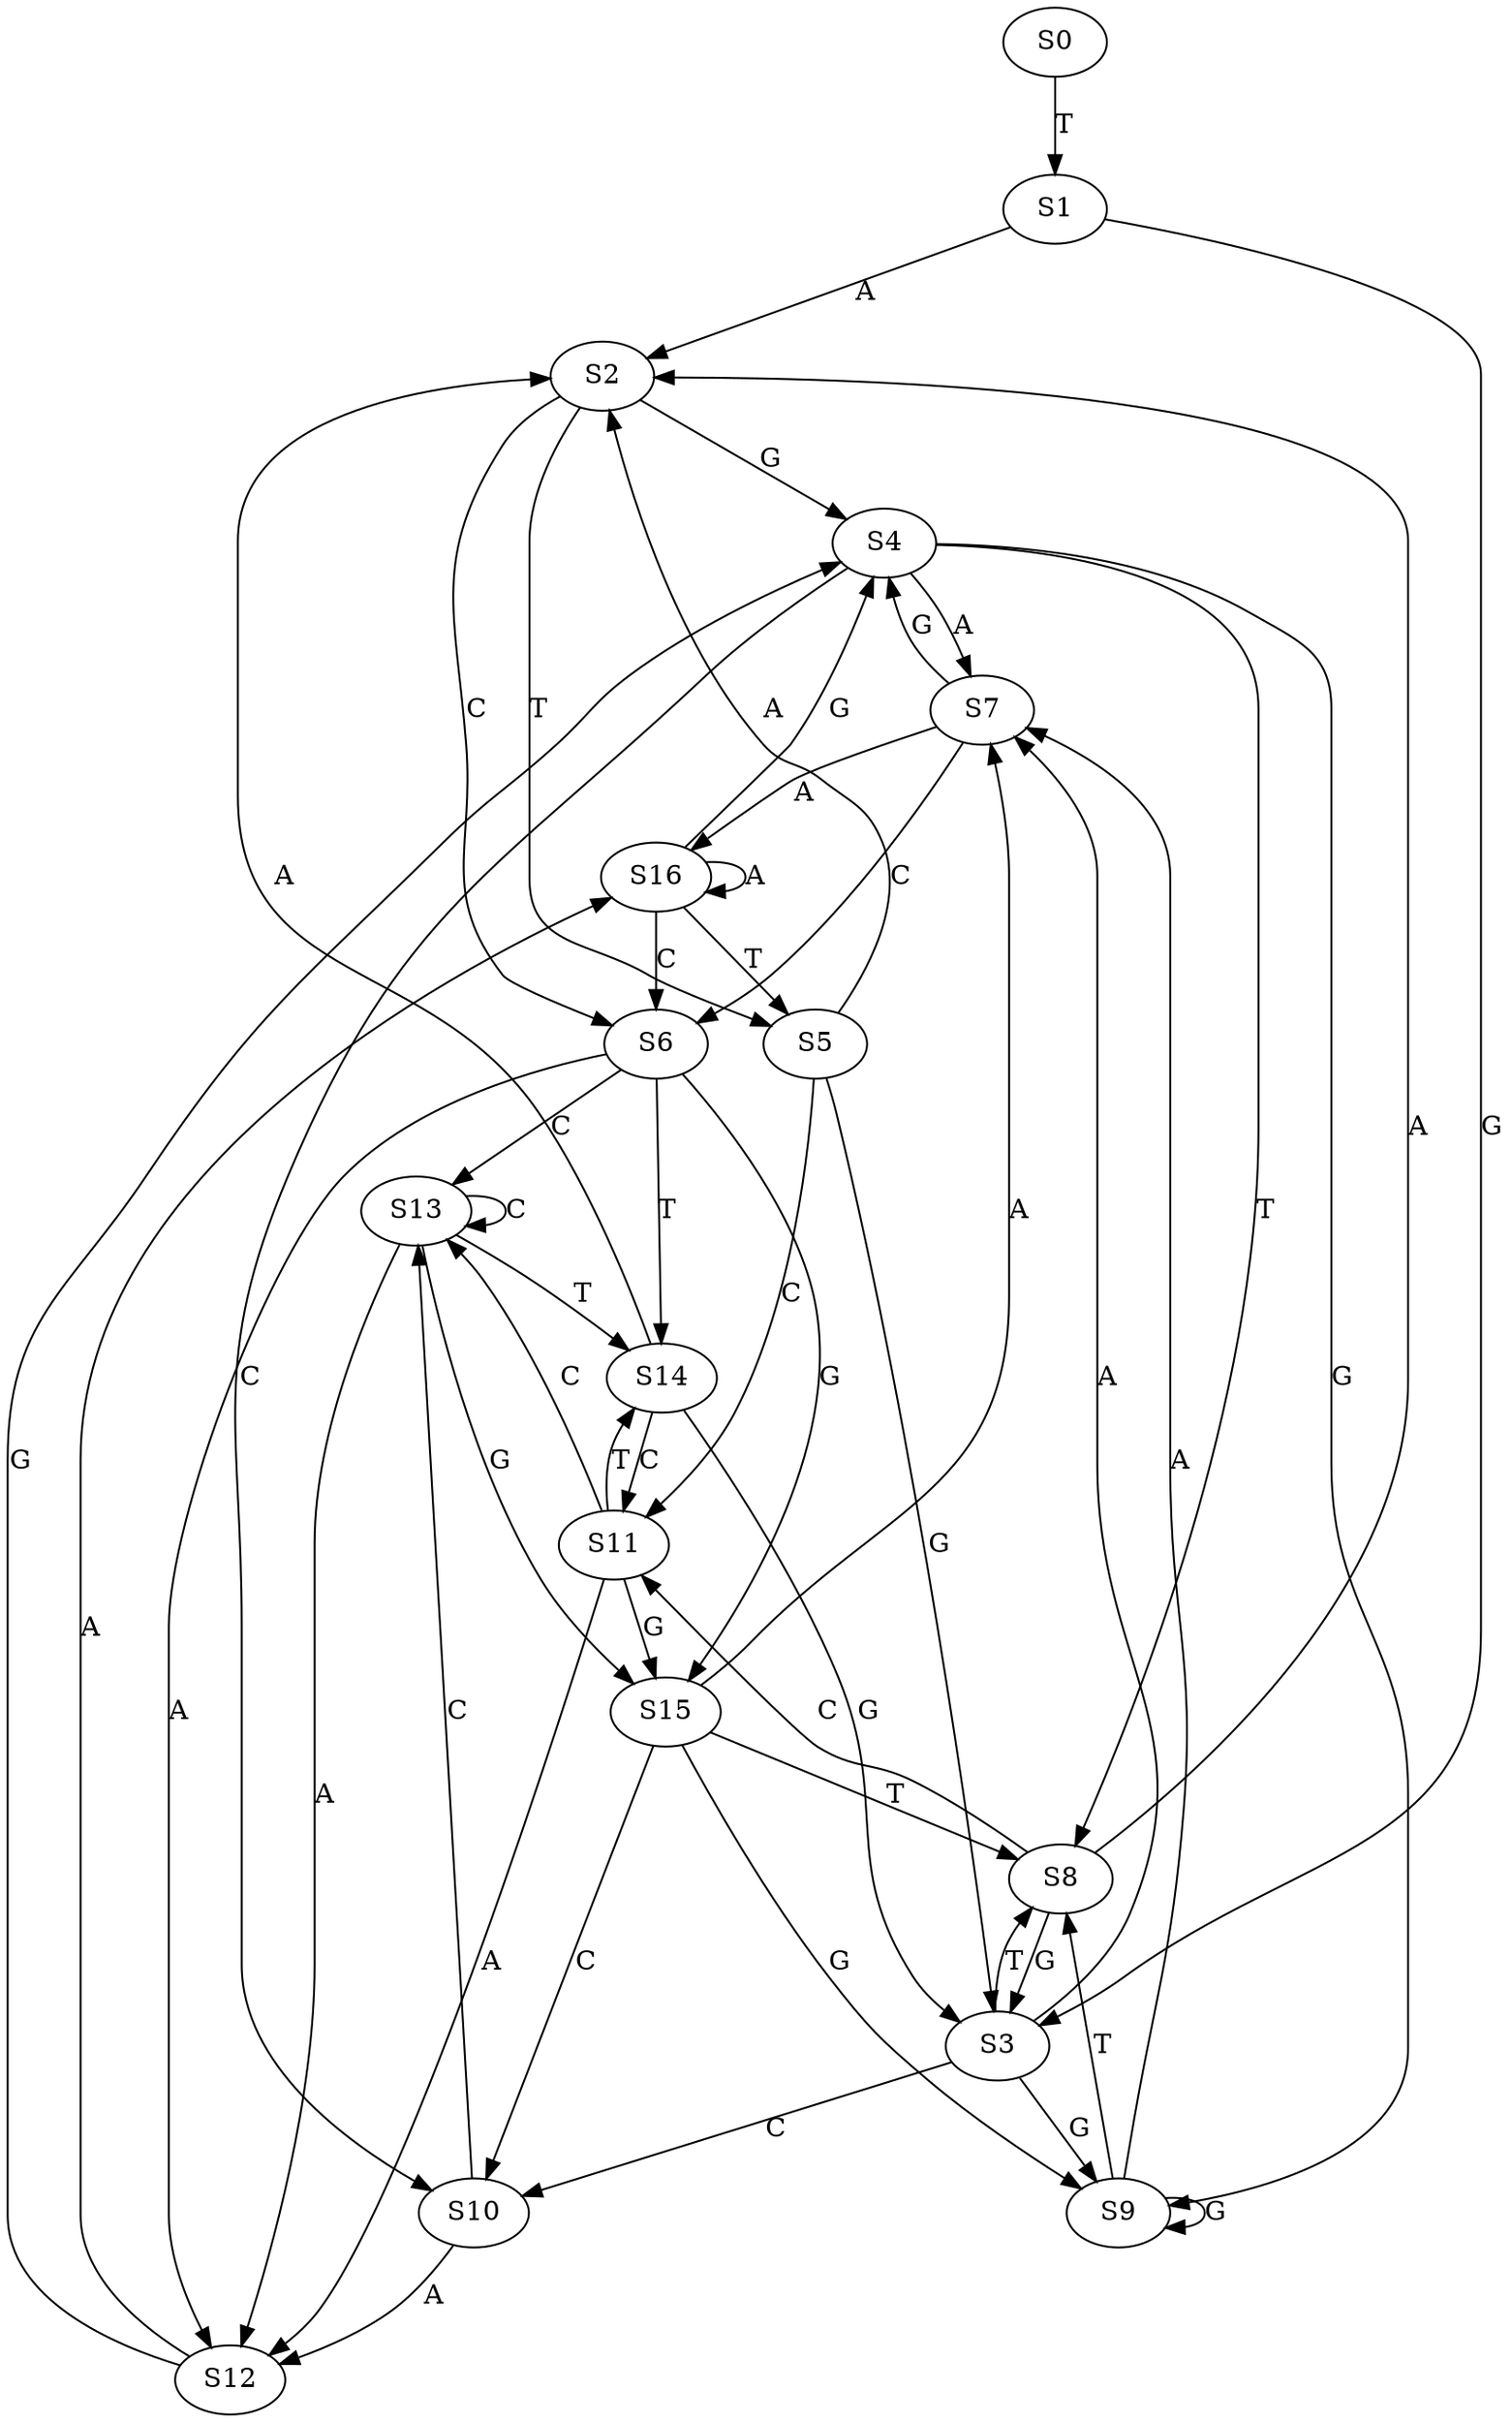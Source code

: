 strict digraph  {
	S0 -> S1 [ label = T ];
	S1 -> S2 [ label = A ];
	S1 -> S3 [ label = G ];
	S2 -> S4 [ label = G ];
	S2 -> S5 [ label = T ];
	S2 -> S6 [ label = C ];
	S3 -> S7 [ label = A ];
	S3 -> S8 [ label = T ];
	S3 -> S9 [ label = G ];
	S3 -> S10 [ label = C ];
	S4 -> S8 [ label = T ];
	S4 -> S9 [ label = G ];
	S4 -> S7 [ label = A ];
	S4 -> S10 [ label = C ];
	S5 -> S2 [ label = A ];
	S5 -> S11 [ label = C ];
	S5 -> S3 [ label = G ];
	S6 -> S12 [ label = A ];
	S6 -> S13 [ label = C ];
	S6 -> S14 [ label = T ];
	S6 -> S15 [ label = G ];
	S7 -> S4 [ label = G ];
	S7 -> S16 [ label = A ];
	S7 -> S6 [ label = C ];
	S8 -> S2 [ label = A ];
	S8 -> S11 [ label = C ];
	S8 -> S3 [ label = G ];
	S9 -> S7 [ label = A ];
	S9 -> S8 [ label = T ];
	S9 -> S9 [ label = G ];
	S10 -> S13 [ label = C ];
	S10 -> S12 [ label = A ];
	S11 -> S14 [ label = T ];
	S11 -> S15 [ label = G ];
	S11 -> S13 [ label = C ];
	S11 -> S12 [ label = A ];
	S12 -> S4 [ label = G ];
	S12 -> S16 [ label = A ];
	S13 -> S15 [ label = G ];
	S13 -> S13 [ label = C ];
	S13 -> S12 [ label = A ];
	S13 -> S14 [ label = T ];
	S14 -> S3 [ label = G ];
	S14 -> S11 [ label = C ];
	S14 -> S2 [ label = A ];
	S15 -> S9 [ label = G ];
	S15 -> S8 [ label = T ];
	S15 -> S7 [ label = A ];
	S15 -> S10 [ label = C ];
	S16 -> S5 [ label = T ];
	S16 -> S6 [ label = C ];
	S16 -> S4 [ label = G ];
	S16 -> S16 [ label = A ];
}

